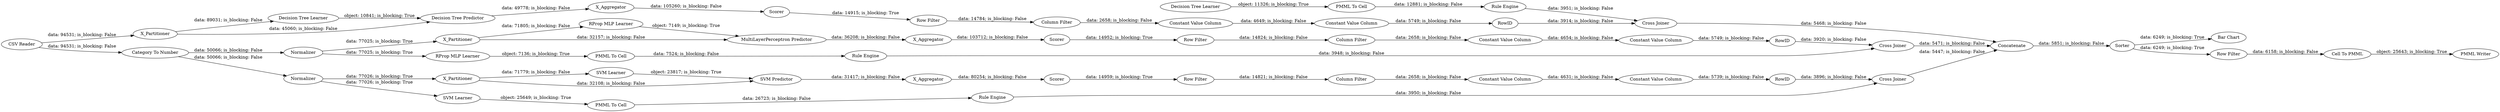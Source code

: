digraph {
	"5890379829619386709_294" [label="Column Filter"]
	"3448755739619942207_54" [label="Cell To PMML"]
	"2898638789321779422_31" [label="Decision Tree Learner"]
	"-2983670990836630728_32" [label="SVM Predictor"]
	"-2983670990836630728_31" [label="SVM Learner"]
	"-3581494154439843940_293" [label=RowID]
	"-2711907702391941419_33" [label="SVM Learner"]
	"-7616981989121471033_22" [label="PMML To Cell"]
	"3448755739619942207_52" [label=Sorter]
	"-2112478267896357807_9" [label="Row Filter"]
	"3448755739619942207_61" [label="PMML Writer"]
	"2898638789321779422_38" [label="Cross Joiner"]
	"-2983670990836630728_41" [label=Scorer]
	"2898638789321779422_2" [label=X_Partitioner]
	"-3581494154439843940_294" [label="Column Filter"]
	"-3581494154439843940_290" [label="Constant Value Column"]
	"-7616981989121471033_35" [label="RProp MLP Learner"]
	"-2112478267896357807_290" [label="Constant Value Column"]
	"-2711907702391941419_35" [label="Rule Engine"]
	"-6477005548226534616_7" [label=X_Aggregator]
	"2898638789321779422_7" [label=X_Aggregator]
	"-6477005548226534616_31" [label="RProp MLP Learner"]
	"5890379829619386709_292" [label="Constant Value Column"]
	"-2711907702391941419_34" [label="PMML To Cell"]
	"2898638789321779422_39" [label=Scorer]
	"-6477005548226534616_38" [label="Cross Joiner"]
	"3448755739619942207_59" [label="Bar Chart"]
	"5890379829619386709_9" [label="Row Filter"]
	"3448755739619942207_60" [label=Concatenate]
	"-6477005548226534616_39" [label=Normalizer]
	"-2983670990836630728_39" [label="Cross Joiner"]
	"-6477005548226534616_2" [label=X_Partitioner]
	"-1484543102069757582_34" [label="Rule Engine"]
	"-2112478267896357807_293" [label=RowID]
	"-1484543102069757582_33" [label="Decision Tree Learner"]
	"5890379829619386709_290" [label="Constant Value Column"]
	"3448755739619942207_53" [label="Row Filter"]
	"-3581494154439843940_292" [label="Constant Value Column"]
	"-1484543102069757582_28" [label="PMML To Cell"]
	"-2112478267896357807_292" [label="Constant Value Column"]
	"2898638789321779422_32" [label="Decision Tree Predictor"]
	"-2983670990836630728_7" [label=X_Aggregator]
	"-7616981989121471033_34" [label="Rule Engine"]
	"-6477005548226534616_32" [label="MultiLayerPerceptron Predictor"]
	"-2983670990836630728_40" [label=Normalizer]
	"3448755739619942207_58" [label="Category To Number"]
	"3448755739619942207_62" [label="CSV Reader"]
	"-2983670990836630728_2" [label=X_Partitioner]
	"-2112478267896357807_294" [label="Column Filter"]
	"-3581494154439843940_9" [label="Row Filter"]
	"-6477005548226534616_40" [label=Scorer]
	"5890379829619386709_293" [label=RowID]
	"-2711907702391941419_35" -> "-2983670990836630728_39" [label="data: 3950; is_blocking: False"]
	"3448755739619942207_54" -> "3448755739619942207_61" [label="object: 25643; is_blocking: True"]
	"5890379829619386709_292" -> "5890379829619386709_293" [label="data: 5749; is_blocking: False"]
	"-1484543102069757582_28" -> "-1484543102069757582_34" [label="data: 12881; is_blocking: False"]
	"2898638789321779422_7" -> "2898638789321779422_39" [label="data: 105260; is_blocking: False"]
	"-2983670990836630728_32" -> "-2983670990836630728_7" [label="data: 31417; is_blocking: False"]
	"3448755739619942207_62" -> "2898638789321779422_2" [label="data: 94531; is_blocking: False"]
	"2898638789321779422_32" -> "2898638789321779422_7" [label="data: 49778; is_blocking: False"]
	"-3581494154439843940_290" -> "-3581494154439843940_292" [label="data: 4631; is_blocking: False"]
	"-2112478267896357807_294" -> "-2112478267896357807_290" [label="data: 2658; is_blocking: False"]
	"2898638789321779422_2" -> "2898638789321779422_32" [label="data: 45060; is_blocking: False"]
	"-2112478267896357807_293" -> "-6477005548226534616_38" [label="data: 3920; is_blocking: False"]
	"5890379829619386709_294" -> "5890379829619386709_290" [label="data: 2658; is_blocking: False"]
	"-3581494154439843940_294" -> "-3581494154439843940_290" [label="data: 2658; is_blocking: False"]
	"-2711907702391941419_33" -> "-2711907702391941419_34" [label="object: 25649; is_blocking: True"]
	"3448755739619942207_58" -> "-6477005548226534616_39" [label="data: 50066; is_blocking: False"]
	"3448755739619942207_58" -> "-2983670990836630728_40" [label="data: 50066; is_blocking: False"]
	"-1484543102069757582_33" -> "-1484543102069757582_28" [label="object: 11326; is_blocking: True"]
	"2898638789321779422_31" -> "2898638789321779422_32" [label="object: 10841; is_blocking: True"]
	"-2711907702391941419_34" -> "-2711907702391941419_35" [label="data: 26723; is_blocking: False"]
	"-6477005548226534616_2" -> "-6477005548226534616_31" [label="data: 71805; is_blocking: False"]
	"5890379829619386709_9" -> "5890379829619386709_294" [label="data: 14784; is_blocking: False"]
	"2898638789321779422_39" -> "5890379829619386709_9" [label="data: 14915; is_blocking: True"]
	"-6477005548226534616_32" -> "-6477005548226534616_7" [label="data: 36208; is_blocking: False"]
	"-2983670990836630728_2" -> "-2983670990836630728_31" [label="data: 71779; is_blocking: False"]
	"-2983670990836630728_7" -> "-2983670990836630728_41" [label="data: 80254; is_blocking: False"]
	"5890379829619386709_293" -> "2898638789321779422_38" [label="data: 3914; is_blocking: False"]
	"-6477005548226534616_40" -> "-2112478267896357807_9" [label="data: 14952; is_blocking: True"]
	"-3581494154439843940_9" -> "-3581494154439843940_294" [label="data: 14821; is_blocking: False"]
	"-2983670990836630728_31" -> "-2983670990836630728_32" [label="object: 23817; is_blocking: True"]
	"-6477005548226534616_39" -> "-6477005548226534616_2" [label="data: 77025; is_blocking: True"]
	"-3581494154439843940_292" -> "-3581494154439843940_293" [label="data: 5739; is_blocking: False"]
	"3448755739619942207_60" -> "3448755739619942207_52" [label="data: 5851; is_blocking: False"]
	"3448755739619942207_62" -> "3448755739619942207_58" [label="data: 94531; is_blocking: False"]
	"-3581494154439843940_293" -> "-2983670990836630728_39" [label="data: 3896; is_blocking: False"]
	"-7616981989121471033_34" -> "-6477005548226534616_38" [label="data: 3948; is_blocking: False"]
	"3448755739619942207_52" -> "3448755739619942207_59" [label="data: 6249; is_blocking: True"]
	"-2983670990836630728_40" -> "-2983670990836630728_2" [label="data: 77026; is_blocking: True"]
	"-2983670990836630728_41" -> "-3581494154439843940_9" [label="data: 14959; is_blocking: True"]
	"-2112478267896357807_9" -> "-2112478267896357807_294" [label="data: 14824; is_blocking: False"]
	"-2112478267896357807_292" -> "-2112478267896357807_293" [label="data: 5749; is_blocking: False"]
	"5890379829619386709_290" -> "5890379829619386709_292" [label="data: 4649; is_blocking: False"]
	"-6477005548226534616_2" -> "-6477005548226534616_32" [label="data: 32157; is_blocking: False"]
	"-2983670990836630728_2" -> "-2983670990836630728_32" [label="data: 32108; is_blocking: False"]
	"-6477005548226534616_38" -> "3448755739619942207_60" [label="data: 5471; is_blocking: False"]
	"-6477005548226534616_31" -> "-6477005548226534616_32" [label="object: 7149; is_blocking: True"]
	"-6477005548226534616_7" -> "-6477005548226534616_40" [label="data: 103712; is_blocking: False"]
	"2898638789321779422_38" -> "3448755739619942207_60" [label="data: 5468; is_blocking: False"]
	"3448755739619942207_53" -> "3448755739619942207_54" [label="data: 6158; is_blocking: False"]
	"-1484543102069757582_34" -> "2898638789321779422_38" [label="data: 3951; is_blocking: False"]
	"2898638789321779422_2" -> "2898638789321779422_31" [label="data: 89031; is_blocking: False"]
	"-7616981989121471033_22" -> "-7616981989121471033_34" [label="data: 7524; is_blocking: False"]
	"-7616981989121471033_35" -> "-7616981989121471033_22" [label="object: 7136; is_blocking: True"]
	"-2112478267896357807_290" -> "-2112478267896357807_292" [label="data: 4654; is_blocking: False"]
	"-6477005548226534616_39" -> "-7616981989121471033_35" [label="data: 77025; is_blocking: True"]
	"-2983670990836630728_40" -> "-2711907702391941419_33" [label="data: 77026; is_blocking: True"]
	"-2983670990836630728_39" -> "3448755739619942207_60" [label="data: 5447; is_blocking: False"]
	"3448755739619942207_52" -> "3448755739619942207_53" [label="data: 6249; is_blocking: True"]
	rankdir=LR
}
